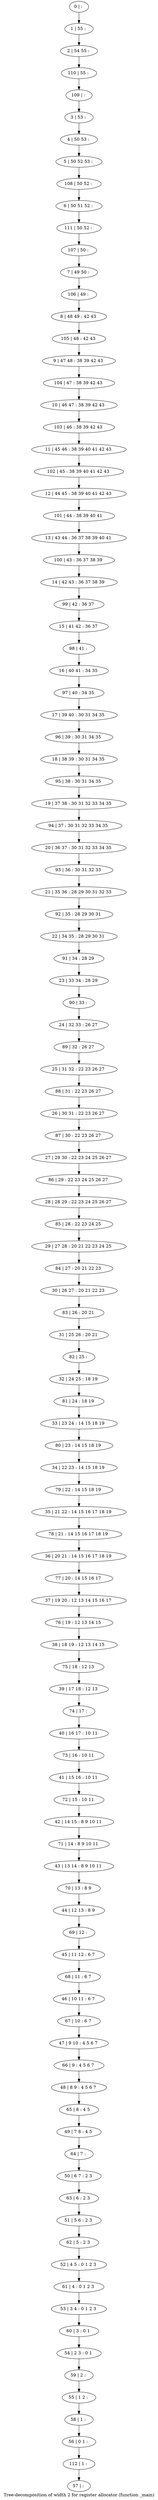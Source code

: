 digraph G {
graph [label="Tree-decomposition of width 2 for register allocator (function _main)"]
0[label="0 | : "];
1[label="1 | 55 : "];
2[label="2 | 54 55 : "];
3[label="3 | 53 : "];
4[label="4 | 50 53 : "];
5[label="5 | 50 52 53 : "];
6[label="6 | 50 51 52 : "];
7[label="7 | 49 50 : "];
8[label="8 | 48 49 : 42 43 "];
9[label="9 | 47 48 : 38 39 42 43 "];
10[label="10 | 46 47 : 38 39 42 43 "];
11[label="11 | 45 46 : 38 39 40 41 42 43 "];
12[label="12 | 44 45 : 38 39 40 41 42 43 "];
13[label="13 | 43 44 : 36 37 38 39 40 41 "];
14[label="14 | 42 43 : 36 37 38 39 "];
15[label="15 | 41 42 : 36 37 "];
16[label="16 | 40 41 : 34 35 "];
17[label="17 | 39 40 : 30 31 34 35 "];
18[label="18 | 38 39 : 30 31 34 35 "];
19[label="19 | 37 38 : 30 31 32 33 34 35 "];
20[label="20 | 36 37 : 30 31 32 33 34 35 "];
21[label="21 | 35 36 : 28 29 30 31 32 33 "];
22[label="22 | 34 35 : 28 29 30 31 "];
23[label="23 | 33 34 : 28 29 "];
24[label="24 | 32 33 : 26 27 "];
25[label="25 | 31 32 : 22 23 26 27 "];
26[label="26 | 30 31 : 22 23 26 27 "];
27[label="27 | 29 30 : 22 23 24 25 26 27 "];
28[label="28 | 28 29 : 22 23 24 25 26 27 "];
29[label="29 | 27 28 : 20 21 22 23 24 25 "];
30[label="30 | 26 27 : 20 21 22 23 "];
31[label="31 | 25 26 : 20 21 "];
32[label="32 | 24 25 : 18 19 "];
33[label="33 | 23 24 : 14 15 18 19 "];
34[label="34 | 22 23 : 14 15 18 19 "];
35[label="35 | 21 22 : 14 15 16 17 18 19 "];
36[label="36 | 20 21 : 14 15 16 17 18 19 "];
37[label="37 | 19 20 : 12 13 14 15 16 17 "];
38[label="38 | 18 19 : 12 13 14 15 "];
39[label="39 | 17 18 : 12 13 "];
40[label="40 | 16 17 : 10 11 "];
41[label="41 | 15 16 : 10 11 "];
42[label="42 | 14 15 : 8 9 10 11 "];
43[label="43 | 13 14 : 8 9 10 11 "];
44[label="44 | 12 13 : 8 9 "];
45[label="45 | 11 12 : 6 7 "];
46[label="46 | 10 11 : 6 7 "];
47[label="47 | 9 10 : 4 5 6 7 "];
48[label="48 | 8 9 : 4 5 6 7 "];
49[label="49 | 7 8 : 4 5 "];
50[label="50 | 6 7 : 2 3 "];
51[label="51 | 5 6 : 2 3 "];
52[label="52 | 4 5 : 0 1 2 3 "];
53[label="53 | 3 4 : 0 1 2 3 "];
54[label="54 | 2 3 : 0 1 "];
55[label="55 | 1 2 : "];
56[label="56 | 0 1 : "];
57[label="57 | : "];
58[label="58 | 1 : "];
59[label="59 | 2 : "];
60[label="60 | 3 : 0 1 "];
61[label="61 | 4 : 0 1 2 3 "];
62[label="62 | 5 : 2 3 "];
63[label="63 | 6 : 2 3 "];
64[label="64 | 7 : "];
65[label="65 | 8 : 4 5 "];
66[label="66 | 9 : 4 5 6 7 "];
67[label="67 | 10 : 6 7 "];
68[label="68 | 11 : 6 7 "];
69[label="69 | 12 : "];
70[label="70 | 13 : 8 9 "];
71[label="71 | 14 : 8 9 10 11 "];
72[label="72 | 15 : 10 11 "];
73[label="73 | 16 : 10 11 "];
74[label="74 | 17 : "];
75[label="75 | 18 : 12 13 "];
76[label="76 | 19 : 12 13 14 15 "];
77[label="77 | 20 : 14 15 16 17 "];
78[label="78 | 21 : 14 15 16 17 18 19 "];
79[label="79 | 22 : 14 15 18 19 "];
80[label="80 | 23 : 14 15 18 19 "];
81[label="81 | 24 : 18 19 "];
82[label="82 | 25 : "];
83[label="83 | 26 : 20 21 "];
84[label="84 | 27 : 20 21 22 23 "];
85[label="85 | 28 : 22 23 24 25 "];
86[label="86 | 29 : 22 23 24 25 26 27 "];
87[label="87 | 30 : 22 23 26 27 "];
88[label="88 | 31 : 22 23 26 27 "];
89[label="89 | 32 : 26 27 "];
90[label="90 | 33 : "];
91[label="91 | 34 : 28 29 "];
92[label="92 | 35 : 28 29 30 31 "];
93[label="93 | 36 : 30 31 32 33 "];
94[label="94 | 37 : 30 31 32 33 34 35 "];
95[label="95 | 38 : 30 31 34 35 "];
96[label="96 | 39 : 30 31 34 35 "];
97[label="97 | 40 : 34 35 "];
98[label="98 | 41 : "];
99[label="99 | 42 : 36 37 "];
100[label="100 | 43 : 36 37 38 39 "];
101[label="101 | 44 : 38 39 40 41 "];
102[label="102 | 45 : 38 39 40 41 42 43 "];
103[label="103 | 46 : 38 39 42 43 "];
104[label="104 | 47 : 38 39 42 43 "];
105[label="105 | 48 : 42 43 "];
106[label="106 | 49 : "];
107[label="107 | 50 : "];
108[label="108 | 50 52 : "];
109[label="109 | : "];
110[label="110 | 55 : "];
111[label="111 | 50 52 : "];
112[label="112 | 1 : "];
0->1 ;
1->2 ;
3->4 ;
4->5 ;
58->56 ;
55->58 ;
59->55 ;
54->59 ;
60->54 ;
53->60 ;
61->53 ;
52->61 ;
62->52 ;
51->62 ;
63->51 ;
50->63 ;
64->50 ;
49->64 ;
65->49 ;
48->65 ;
66->48 ;
47->66 ;
67->47 ;
46->67 ;
68->46 ;
45->68 ;
69->45 ;
44->69 ;
70->44 ;
43->70 ;
71->43 ;
42->71 ;
72->42 ;
41->72 ;
73->41 ;
40->73 ;
74->40 ;
39->74 ;
75->39 ;
38->75 ;
76->38 ;
37->76 ;
77->37 ;
36->77 ;
78->36 ;
35->78 ;
79->35 ;
34->79 ;
80->34 ;
33->80 ;
81->33 ;
32->81 ;
82->32 ;
31->82 ;
83->31 ;
30->83 ;
84->30 ;
29->84 ;
85->29 ;
28->85 ;
86->28 ;
27->86 ;
87->27 ;
26->87 ;
88->26 ;
25->88 ;
89->25 ;
24->89 ;
90->24 ;
23->90 ;
91->23 ;
22->91 ;
92->22 ;
21->92 ;
93->21 ;
20->93 ;
94->20 ;
19->94 ;
95->19 ;
18->95 ;
96->18 ;
17->96 ;
97->17 ;
16->97 ;
98->16 ;
15->98 ;
99->15 ;
14->99 ;
100->14 ;
13->100 ;
101->13 ;
12->101 ;
102->12 ;
11->102 ;
103->11 ;
10->103 ;
104->10 ;
9->104 ;
105->9 ;
8->105 ;
106->8 ;
7->106 ;
107->7 ;
108->6 ;
5->108 ;
109->3 ;
110->109 ;
2->110 ;
111->107 ;
6->111 ;
112->57 ;
56->112 ;
}

